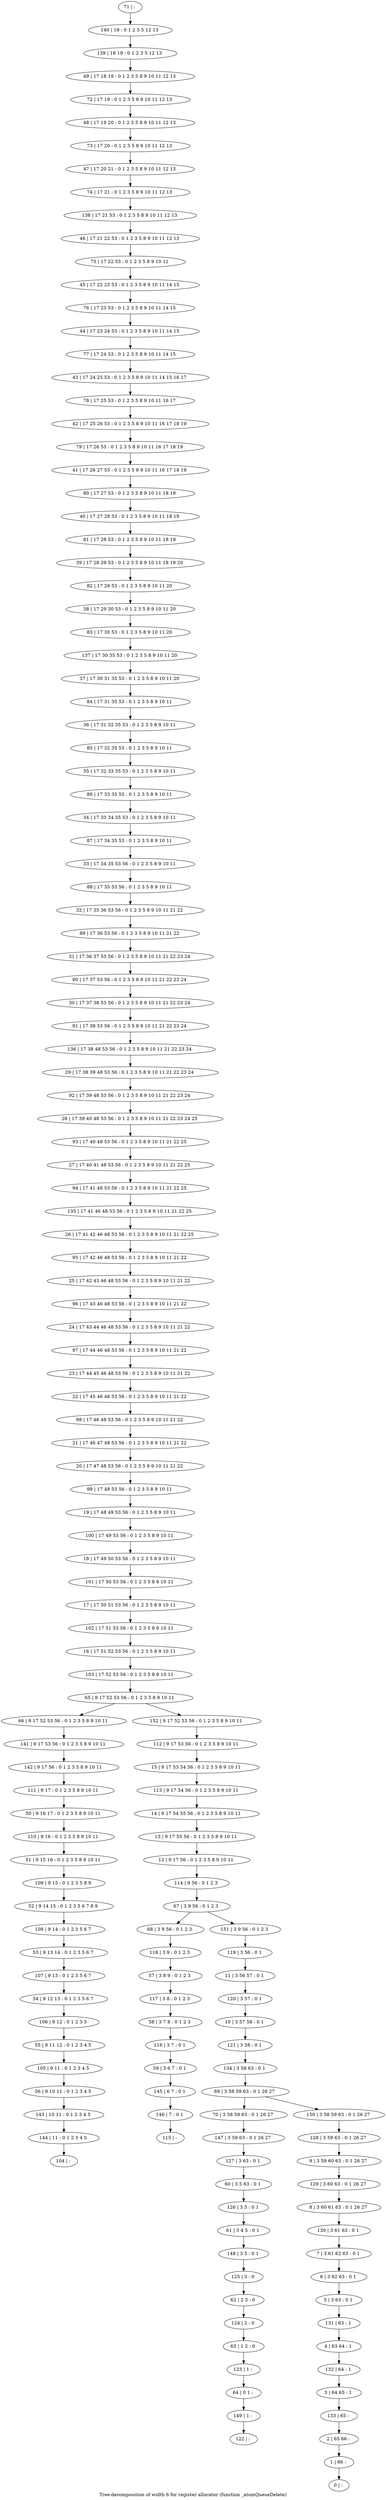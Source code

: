 digraph G {
graph [label="Tree-decomposition of width 6 for register allocator (function _atomQueueDelete)"]
0[label="0 | : "];
1[label="1 | 66 : "];
2[label="2 | 65 66 : "];
3[label="3 | 64 65 : 1 "];
4[label="4 | 63 64 : 1 "];
5[label="5 | 3 63 : 0 1 "];
6[label="6 | 3 62 63 : 0 1 "];
7[label="7 | 3 61 62 63 : 0 1 "];
8[label="8 | 3 60 61 63 : 0 1 26 27 "];
9[label="9 | 3 59 60 63 : 0 1 26 27 "];
10[label="10 | 3 57 58 : 0 1 "];
11[label="11 | 3 56 57 : 0 1 "];
12[label="12 | 9 17 56 : 0 1 2 3 5 8 9 10 11 "];
13[label="13 | 9 17 55 56 : 0 1 2 3 5 8 9 10 11 "];
14[label="14 | 9 17 54 55 56 : 0 1 2 3 5 8 9 10 11 "];
15[label="15 | 9 17 53 54 56 : 0 1 2 3 5 8 9 10 11 "];
16[label="16 | 17 51 52 53 56 : 0 1 2 3 5 8 9 10 11 "];
17[label="17 | 17 50 51 53 56 : 0 1 2 3 5 8 9 10 11 "];
18[label="18 | 17 49 50 53 56 : 0 1 2 3 5 8 9 10 11 "];
19[label="19 | 17 48 49 53 56 : 0 1 2 3 5 8 9 10 11 "];
20[label="20 | 17 47 48 53 56 : 0 1 2 3 5 8 9 10 11 21 22 "];
21[label="21 | 17 46 47 48 53 56 : 0 1 2 3 5 8 9 10 11 21 22 "];
22[label="22 | 17 45 46 48 53 56 : 0 1 2 3 5 8 9 10 11 21 22 "];
23[label="23 | 17 44 45 46 48 53 56 : 0 1 2 3 5 8 9 10 11 21 22 "];
24[label="24 | 17 43 44 46 48 53 56 : 0 1 2 3 5 8 9 10 11 21 22 "];
25[label="25 | 17 42 43 46 48 53 56 : 0 1 2 3 5 8 9 10 11 21 22 "];
26[label="26 | 17 41 42 46 48 53 56 : 0 1 2 3 5 8 9 10 11 21 22 25 "];
27[label="27 | 17 40 41 48 53 56 : 0 1 2 3 5 8 9 10 11 21 22 25 "];
28[label="28 | 17 39 40 48 53 56 : 0 1 2 3 5 8 9 10 11 21 22 23 24 25 "];
29[label="29 | 17 38 39 48 53 56 : 0 1 2 3 5 8 9 10 11 21 22 23 24 "];
30[label="30 | 17 37 38 53 56 : 0 1 2 3 5 8 9 10 11 21 22 23 24 "];
31[label="31 | 17 36 37 53 56 : 0 1 2 3 5 8 9 10 11 21 22 23 24 "];
32[label="32 | 17 35 36 53 56 : 0 1 2 3 5 8 9 10 11 21 22 "];
33[label="33 | 17 34 35 53 56 : 0 1 2 3 5 8 9 10 11 "];
34[label="34 | 17 33 34 35 53 : 0 1 2 3 5 8 9 10 11 "];
35[label="35 | 17 32 33 35 53 : 0 1 2 3 5 8 9 10 11 "];
36[label="36 | 17 31 32 35 53 : 0 1 2 3 5 8 9 10 11 "];
37[label="37 | 17 30 31 35 53 : 0 1 2 3 5 8 9 10 11 20 "];
38[label="38 | 17 29 30 53 : 0 1 2 3 5 8 9 10 11 20 "];
39[label="39 | 17 28 29 53 : 0 1 2 3 5 8 9 10 11 18 19 20 "];
40[label="40 | 17 27 28 53 : 0 1 2 3 5 8 9 10 11 18 19 "];
41[label="41 | 17 26 27 53 : 0 1 2 3 5 8 9 10 11 16 17 18 19 "];
42[label="42 | 17 25 26 53 : 0 1 2 3 5 8 9 10 11 16 17 18 19 "];
43[label="43 | 17 24 25 53 : 0 1 2 3 5 8 9 10 11 14 15 16 17 "];
44[label="44 | 17 23 24 53 : 0 1 2 3 5 8 9 10 11 14 15 "];
45[label="45 | 17 22 23 53 : 0 1 2 3 5 8 9 10 11 14 15 "];
46[label="46 | 17 21 22 53 : 0 1 2 3 5 8 9 10 11 12 13 "];
47[label="47 | 17 20 21 : 0 1 2 3 5 8 9 10 11 12 13 "];
48[label="48 | 17 19 20 : 0 1 2 3 5 8 9 10 11 12 13 "];
49[label="49 | 17 18 19 : 0 1 2 3 5 8 9 10 11 12 13 "];
50[label="50 | 9 16 17 : 0 1 2 3 5 8 9 10 11 "];
51[label="51 | 9 15 16 : 0 1 2 3 5 8 9 10 11 "];
52[label="52 | 9 14 15 : 0 1 2 3 5 6 7 8 9 "];
53[label="53 | 9 13 14 : 0 1 2 3 5 6 7 "];
54[label="54 | 9 12 13 : 0 1 2 3 5 6 7 "];
55[label="55 | 9 11 12 : 0 1 2 3 4 5 "];
56[label="56 | 9 10 11 : 0 1 2 3 4 5 "];
57[label="57 | 3 8 9 : 0 1 2 3 "];
58[label="58 | 3 7 8 : 0 1 2 3 "];
59[label="59 | 3 6 7 : 0 1 "];
60[label="60 | 3 5 63 : 0 1 "];
61[label="61 | 3 4 5 : 0 1 "];
62[label="62 | 2 3 : 0 "];
63[label="63 | 1 2 : 0 "];
64[label="64 | 0 1 : "];
65[label="65 | 9 17 52 53 56 : 0 1 2 3 5 8 9 10 11 "];
66[label="66 | 9 17 52 53 56 : 0 1 2 3 5 8 9 10 11 "];
67[label="67 | 3 9 56 : 0 1 2 3 "];
68[label="68 | 3 9 56 : 0 1 2 3 "];
69[label="69 | 3 58 59 63 : 0 1 26 27 "];
70[label="70 | 3 58 59 63 : 0 1 26 27 "];
71[label="71 | : "];
72[label="72 | 17 19 : 0 1 2 3 5 8 9 10 11 12 13 "];
73[label="73 | 17 20 : 0 1 2 3 5 8 9 10 11 12 13 "];
74[label="74 | 17 21 : 0 1 2 3 5 8 9 10 11 12 13 "];
75[label="75 | 17 22 53 : 0 1 2 3 5 8 9 10 11 "];
76[label="76 | 17 23 53 : 0 1 2 3 5 8 9 10 11 14 15 "];
77[label="77 | 17 24 53 : 0 1 2 3 5 8 9 10 11 14 15 "];
78[label="78 | 17 25 53 : 0 1 2 3 5 8 9 10 11 16 17 "];
79[label="79 | 17 26 53 : 0 1 2 3 5 8 9 10 11 16 17 18 19 "];
80[label="80 | 17 27 53 : 0 1 2 3 5 8 9 10 11 18 19 "];
81[label="81 | 17 28 53 : 0 1 2 3 5 8 9 10 11 18 19 "];
82[label="82 | 17 29 53 : 0 1 2 3 5 8 9 10 11 20 "];
83[label="83 | 17 30 53 : 0 1 2 3 5 8 9 10 11 20 "];
84[label="84 | 17 31 35 53 : 0 1 2 3 5 8 9 10 11 "];
85[label="85 | 17 32 35 53 : 0 1 2 3 5 8 9 10 11 "];
86[label="86 | 17 33 35 53 : 0 1 2 3 5 8 9 10 11 "];
87[label="87 | 17 34 35 53 : 0 1 2 3 5 8 9 10 11 "];
88[label="88 | 17 35 53 56 : 0 1 2 3 5 8 9 10 11 "];
89[label="89 | 17 36 53 56 : 0 1 2 3 5 8 9 10 11 21 22 "];
90[label="90 | 17 37 53 56 : 0 1 2 3 5 8 9 10 11 21 22 23 24 "];
91[label="91 | 17 38 53 56 : 0 1 2 3 5 8 9 10 11 21 22 23 24 "];
92[label="92 | 17 39 48 53 56 : 0 1 2 3 5 8 9 10 11 21 22 23 24 "];
93[label="93 | 17 40 48 53 56 : 0 1 2 3 5 8 9 10 11 21 22 25 "];
94[label="94 | 17 41 48 53 56 : 0 1 2 3 5 8 9 10 11 21 22 25 "];
95[label="95 | 17 42 46 48 53 56 : 0 1 2 3 5 8 9 10 11 21 22 "];
96[label="96 | 17 43 46 48 53 56 : 0 1 2 3 5 8 9 10 11 21 22 "];
97[label="97 | 17 44 46 48 53 56 : 0 1 2 3 5 8 9 10 11 21 22 "];
98[label="98 | 17 46 48 53 56 : 0 1 2 3 5 8 9 10 11 21 22 "];
99[label="99 | 17 48 53 56 : 0 1 2 3 5 8 9 10 11 "];
100[label="100 | 17 49 53 56 : 0 1 2 3 5 8 9 10 11 "];
101[label="101 | 17 50 53 56 : 0 1 2 3 5 8 9 10 11 "];
102[label="102 | 17 51 53 56 : 0 1 2 3 5 8 9 10 11 "];
103[label="103 | 17 52 53 56 : 0 1 2 3 5 8 9 10 11 "];
104[label="104 | : "];
105[label="105 | 9 11 : 0 1 2 3 4 5 "];
106[label="106 | 9 12 : 0 1 2 3 5 "];
107[label="107 | 9 13 : 0 1 2 3 5 6 7 "];
108[label="108 | 9 14 : 0 1 2 3 5 6 7 "];
109[label="109 | 9 15 : 0 1 2 3 5 8 9 "];
110[label="110 | 9 16 : 0 1 2 3 5 8 9 10 11 "];
111[label="111 | 9 17 : 0 1 2 3 5 8 9 10 11 "];
112[label="112 | 9 17 53 56 : 0 1 2 3 5 8 9 10 11 "];
113[label="113 | 9 17 54 56 : 0 1 2 3 5 8 9 10 11 "];
114[label="114 | 9 56 : 0 1 2 3 "];
115[label="115 | : "];
116[label="116 | 3 7 : 0 1 "];
117[label="117 | 3 8 : 0 1 2 3 "];
118[label="118 | 3 9 : 0 1 2 3 "];
119[label="119 | 3 56 : 0 1 "];
120[label="120 | 3 57 : 0 1 "];
121[label="121 | 3 58 : 0 1 "];
122[label="122 | : "];
123[label="123 | 1 : "];
124[label="124 | 2 : 0 "];
125[label="125 | 3 : 0 "];
126[label="126 | 3 5 : 0 1 "];
127[label="127 | 3 63 : 0 1 "];
128[label="128 | 3 59 63 : 0 1 26 27 "];
129[label="129 | 3 60 63 : 0 1 26 27 "];
130[label="130 | 3 61 63 : 0 1 "];
131[label="131 | 63 : 1 "];
132[label="132 | 64 : 1 "];
133[label="133 | 65 : "];
134[label="134 | 3 58 63 : 0 1 "];
135[label="135 | 17 41 46 48 53 56 : 0 1 2 3 5 8 9 10 11 21 22 25 "];
136[label="136 | 17 38 48 53 56 : 0 1 2 3 5 8 9 10 11 21 22 23 24 "];
137[label="137 | 17 30 35 53 : 0 1 2 3 5 8 9 10 11 20 "];
138[label="138 | 17 21 53 : 0 1 2 3 5 8 9 10 11 12 13 "];
139[label="139 | 18 19 : 0 1 2 3 5 12 13 "];
140[label="140 | 19 : 0 1 2 3 5 12 13 "];
141[label="141 | 9 17 53 56 : 0 1 2 3 5 8 9 10 11 "];
142[label="142 | 9 17 56 : 0 1 2 3 5 8 9 10 11 "];
143[label="143 | 10 11 : 0 1 2 3 4 5 "];
144[label="144 | 11 : 0 1 2 3 4 5 "];
145[label="145 | 6 7 : 0 1 "];
146[label="146 | 7 : 0 1 "];
147[label="147 | 3 59 63 : 0 1 26 27 "];
148[label="148 | 3 5 : 0 1 "];
149[label="149 | 1 : "];
150[label="150 | 3 58 59 63 : 0 1 26 27 "];
151[label="151 | 3 9 56 : 0 1 2 3 "];
152[label="152 | 9 17 52 53 56 : 0 1 2 3 5 8 9 10 11 "];
105->56 ;
55->105 ;
106->55 ;
54->106 ;
107->54 ;
53->107 ;
108->53 ;
52->108 ;
109->52 ;
51->109 ;
110->51 ;
50->110 ;
111->50 ;
116->59 ;
58->116 ;
117->58 ;
57->117 ;
118->57 ;
68->118 ;
123->64 ;
63->123 ;
124->63 ;
62->124 ;
125->62 ;
126->61 ;
60->126 ;
127->60 ;
66->141 ;
142->111 ;
141->142 ;
56->143 ;
144->104 ;
143->144 ;
59->145 ;
146->115 ;
145->146 ;
147->127 ;
70->147 ;
148->125 ;
61->148 ;
149->122 ;
64->149 ;
71->140 ;
140->139 ;
139->49 ;
49->72 ;
72->48 ;
48->73 ;
73->47 ;
47->74 ;
74->138 ;
138->46 ;
46->75 ;
75->45 ;
45->76 ;
76->44 ;
44->77 ;
77->43 ;
43->78 ;
78->42 ;
42->79 ;
79->41 ;
41->80 ;
80->40 ;
40->81 ;
81->39 ;
39->82 ;
82->38 ;
38->83 ;
83->137 ;
137->37 ;
37->84 ;
84->36 ;
36->85 ;
85->35 ;
35->86 ;
86->34 ;
34->87 ;
87->33 ;
33->88 ;
88->32 ;
32->89 ;
89->31 ;
31->90 ;
90->30 ;
30->91 ;
91->136 ;
136->29 ;
29->92 ;
92->28 ;
28->93 ;
93->27 ;
27->94 ;
94->135 ;
135->26 ;
26->95 ;
95->25 ;
25->96 ;
96->24 ;
24->97 ;
97->23 ;
23->22 ;
22->98 ;
98->21 ;
21->20 ;
20->99 ;
99->19 ;
19->100 ;
100->18 ;
18->101 ;
101->17 ;
17->102 ;
102->16 ;
16->103 ;
103->65 ;
112->15 ;
15->113 ;
113->14 ;
14->13 ;
13->12 ;
12->114 ;
114->67 ;
119->11 ;
11->120 ;
120->10 ;
10->121 ;
121->134 ;
134->69 ;
128->9 ;
9->129 ;
129->8 ;
8->130 ;
130->7 ;
7->6 ;
6->5 ;
5->131 ;
131->4 ;
4->132 ;
132->3 ;
3->133 ;
133->2 ;
2->1 ;
1->0 ;
150->128 ;
151->119 ;
152->112 ;
69->70 ;
69->150 ;
67->68 ;
67->151 ;
65->66 ;
65->152 ;
}

